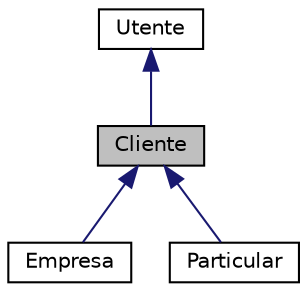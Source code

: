 digraph "Cliente"
{
  edge [fontname="Helvetica",fontsize="10",labelfontname="Helvetica",labelfontsize="10"];
  node [fontname="Helvetica",fontsize="10",shape=record];
  Node0 [label="Cliente",height=0.2,width=0.4,color="black", fillcolor="grey75", style="filled", fontcolor="black"];
  Node1 -> Node0 [dir="back",color="midnightblue",fontsize="10",style="solid",fontname="Helvetica"];
  Node1 [label="Utente",height=0.2,width=0.4,color="black", fillcolor="white", style="filled",URL="$class_utente.html"];
  Node0 -> Node2 [dir="back",color="midnightblue",fontsize="10",style="solid",fontname="Helvetica"];
  Node2 [label="Empresa",height=0.2,width=0.4,color="black", fillcolor="white", style="filled",URL="$class_empresa.html"];
  Node0 -> Node3 [dir="back",color="midnightblue",fontsize="10",style="solid",fontname="Helvetica"];
  Node3 [label="Particular",height=0.2,width=0.4,color="black", fillcolor="white", style="filled",URL="$class_particular.html"];
}
